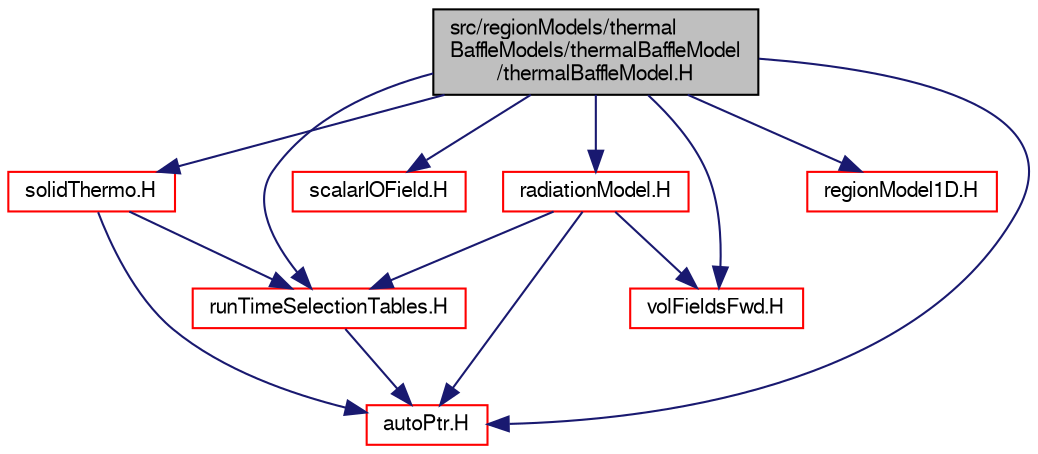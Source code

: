 digraph "src/regionModels/thermalBaffleModels/thermalBaffleModel/thermalBaffleModel.H"
{
  bgcolor="transparent";
  edge [fontname="FreeSans",fontsize="10",labelfontname="FreeSans",labelfontsize="10"];
  node [fontname="FreeSans",fontsize="10",shape=record];
  Node0 [label="src/regionModels/thermal\lBaffleModels/thermalBaffleModel\l/thermalBaffleModel.H",height=0.2,width=0.4,color="black", fillcolor="grey75", style="filled", fontcolor="black"];
  Node0 -> Node1 [color="midnightblue",fontsize="10",style="solid",fontname="FreeSans"];
  Node1 [label="runTimeSelectionTables.H",height=0.2,width=0.4,color="red",URL="$a09266.html",tooltip="Macros to ease declaration of run-time selection tables. "];
  Node1 -> Node49 [color="midnightblue",fontsize="10",style="solid",fontname="FreeSans"];
  Node49 [label="autoPtr.H",height=0.2,width=0.4,color="red",URL="$a11078.html"];
  Node0 -> Node55 [color="midnightblue",fontsize="10",style="solid",fontname="FreeSans"];
  Node55 [label="scalarIOField.H",height=0.2,width=0.4,color="red",URL="$a09668.html"];
  Node0 -> Node49 [color="midnightblue",fontsize="10",style="solid",fontname="FreeSans"];
  Node0 -> Node97 [color="midnightblue",fontsize="10",style="solid",fontname="FreeSans"];
  Node97 [label="volFieldsFwd.H",height=0.2,width=0.4,color="red",URL="$a02753.html"];
  Node0 -> Node114 [color="midnightblue",fontsize="10",style="solid",fontname="FreeSans"];
  Node114 [label="solidThermo.H",height=0.2,width=0.4,color="red",URL="$a16382.html"];
  Node114 -> Node1 [color="midnightblue",fontsize="10",style="solid",fontname="FreeSans"];
  Node114 -> Node49 [color="midnightblue",fontsize="10",style="solid",fontname="FreeSans"];
  Node0 -> Node304 [color="midnightblue",fontsize="10",style="solid",fontname="FreeSans"];
  Node304 [label="regionModel1D.H",height=0.2,width=0.4,color="red",URL="$a14099.html"];
  Node0 -> Node339 [color="midnightblue",fontsize="10",style="solid",fontname="FreeSans"];
  Node339 [label="radiationModel.H",height=0.2,width=0.4,color="red",URL="$a16004.html"];
  Node339 -> Node49 [color="midnightblue",fontsize="10",style="solid",fontname="FreeSans"];
  Node339 -> Node1 [color="midnightblue",fontsize="10",style="solid",fontname="FreeSans"];
  Node339 -> Node97 [color="midnightblue",fontsize="10",style="solid",fontname="FreeSans"];
}
